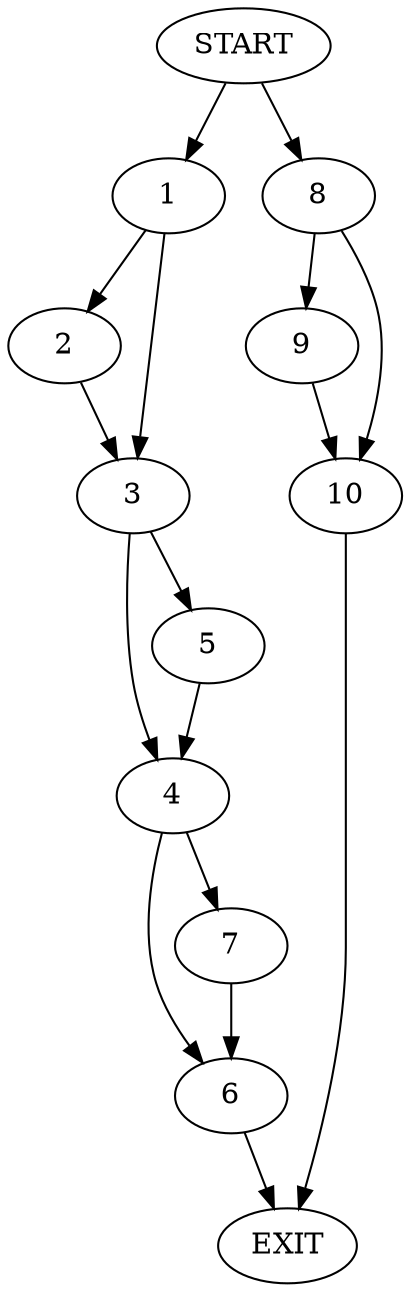digraph {
0 [label="START"]
11 [label="EXIT"]
0 -> 1
1 -> 2
1 -> 3
2 -> 3
3 -> 4
3 -> 5
4 -> 6
4 -> 7
5 -> 4
0 -> 8
8 -> 9
8 -> 10
9 -> 10
10 -> 11
7 -> 6
6 -> 11
}
